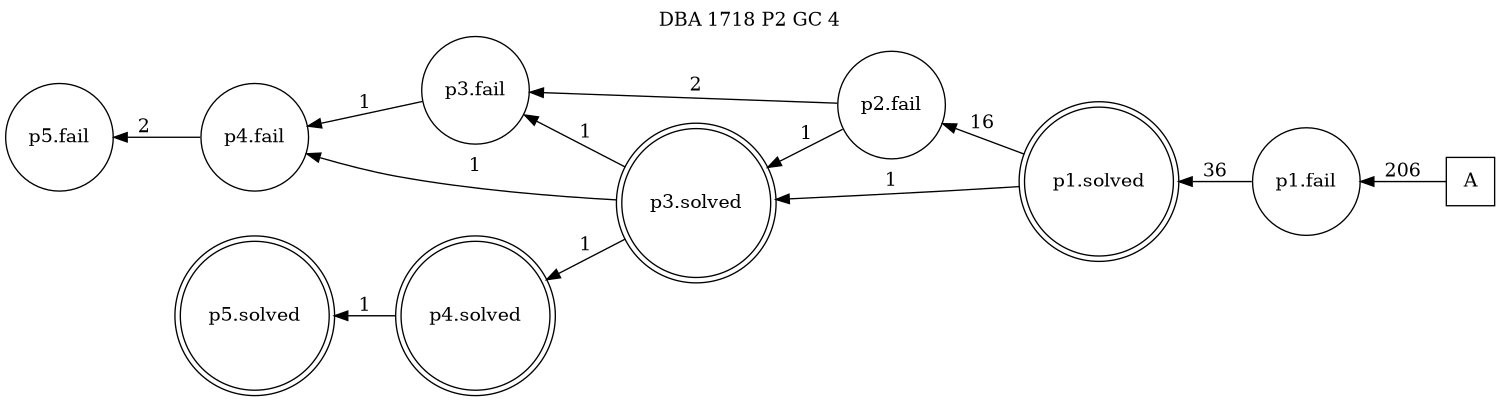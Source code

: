 digraph DBA_1718_P2_GC_4_LOW {
labelloc="tl"
label= " DBA 1718 P2 GC 4 "
rankdir="RL";
graph [ size=" 10 , 10 !"]

"A" [shape="square" label="A"]
"p1.fail" [shape="circle" label="p1.fail"]
"p1.solved" [shape="doublecircle" label="p1.solved"]
"p2.fail" [shape="circle" label="p2.fail"]
"p3.solved" [shape="doublecircle" label="p3.solved"]
"p4.fail" [shape="circle" label="p4.fail"]
"p5.fail" [shape="circle" label="p5.fail"]
"p3.fail" [shape="circle" label="p3.fail"]
"p4.solved" [shape="doublecircle" label="p4.solved"]
"p5.solved" [shape="doublecircle" label="p5.solved"]
"A" -> "p1.fail" [ label=206]
"p1.fail" -> "p1.solved" [ label=36]
"p1.solved" -> "p2.fail" [ label=16]
"p1.solved" -> "p3.solved" [ label=1]
"p2.fail" -> "p3.solved" [ label=1]
"p2.fail" -> "p3.fail" [ label=2]
"p3.solved" -> "p4.fail" [ label=1]
"p3.solved" -> "p3.fail" [ label=1]
"p3.solved" -> "p4.solved" [ label=1]
"p4.fail" -> "p5.fail" [ label=2]
"p3.fail" -> "p4.fail" [ label=1]
"p4.solved" -> "p5.solved" [ label=1]
}
